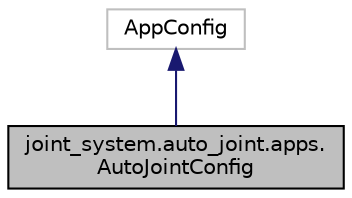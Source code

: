 digraph "joint_system.auto_joint.apps.AutoJointConfig"
{
 // LATEX_PDF_SIZE
  edge [fontname="Helvetica",fontsize="10",labelfontname="Helvetica",labelfontsize="10"];
  node [fontname="Helvetica",fontsize="10",shape=record];
  Node1 [label="joint_system.auto_joint.apps.\lAutoJointConfig",height=0.2,width=0.4,color="black", fillcolor="grey75", style="filled", fontcolor="black",tooltip=" "];
  Node2 -> Node1 [dir="back",color="midnightblue",fontsize="10",style="solid"];
  Node2 [label="AppConfig",height=0.2,width=0.4,color="grey75", fillcolor="white", style="filled",tooltip=" "];
}
